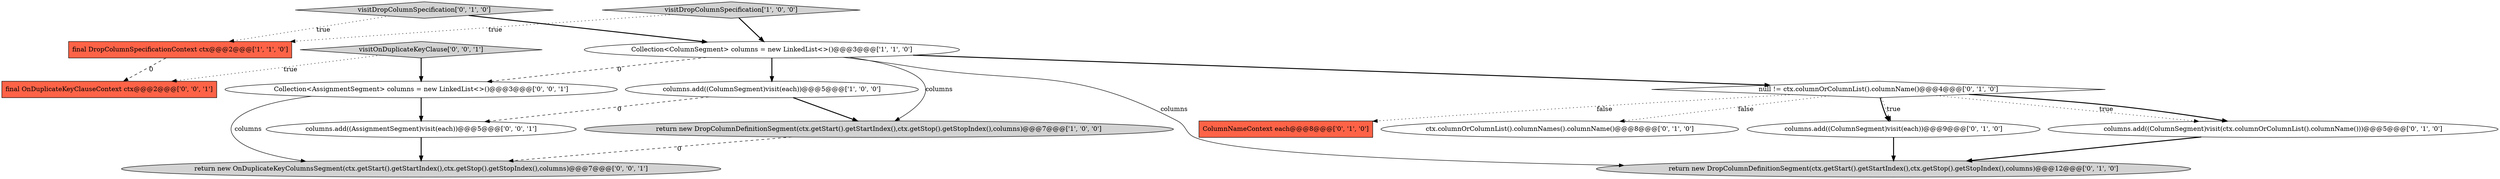 digraph {
12 [style = filled, label = "columns.add((AssignmentSegment)visit(each))@@@5@@@['0', '0', '1']", fillcolor = white, shape = ellipse image = "AAA0AAABBB3BBB"];
13 [style = filled, label = "visitOnDuplicateKeyClause['0', '0', '1']", fillcolor = lightgray, shape = diamond image = "AAA0AAABBB3BBB"];
0 [style = filled, label = "Collection<ColumnSegment> columns = new LinkedList<>()@@@3@@@['1', '1', '0']", fillcolor = white, shape = ellipse image = "AAA0AAABBB1BBB"];
15 [style = filled, label = "Collection<AssignmentSegment> columns = new LinkedList<>()@@@3@@@['0', '0', '1']", fillcolor = white, shape = ellipse image = "AAA0AAABBB3BBB"];
9 [style = filled, label = "visitDropColumnSpecification['0', '1', '0']", fillcolor = lightgray, shape = diamond image = "AAA0AAABBB2BBB"];
14 [style = filled, label = "final OnDuplicateKeyClauseContext ctx@@@2@@@['0', '0', '1']", fillcolor = tomato, shape = box image = "AAA0AAABBB3BBB"];
7 [style = filled, label = "columns.add((ColumnSegment)visit(ctx.columnOrColumnList().columnName()))@@@5@@@['0', '1', '0']", fillcolor = white, shape = ellipse image = "AAA1AAABBB2BBB"];
16 [style = filled, label = "return new OnDuplicateKeyColumnsSegment(ctx.getStart().getStartIndex(),ctx.getStop().getStopIndex(),columns)@@@7@@@['0', '0', '1']", fillcolor = lightgray, shape = ellipse image = "AAA0AAABBB3BBB"];
5 [style = filled, label = "null != ctx.columnOrColumnList().columnName()@@@4@@@['0', '1', '0']", fillcolor = white, shape = diamond image = "AAA1AAABBB2BBB"];
6 [style = filled, label = "columns.add((ColumnSegment)visit(each))@@@9@@@['0', '1', '0']", fillcolor = white, shape = ellipse image = "AAA0AAABBB2BBB"];
8 [style = filled, label = "return new DropColumnDefinitionSegment(ctx.getStart().getStartIndex(),ctx.getStop().getStopIndex(),columns)@@@12@@@['0', '1', '0']", fillcolor = lightgray, shape = ellipse image = "AAA0AAABBB2BBB"];
10 [style = filled, label = "ColumnNameContext each@@@8@@@['0', '1', '0']", fillcolor = tomato, shape = box image = "AAA0AAABBB2BBB"];
11 [style = filled, label = "ctx.columnOrColumnList().columnNames().columnName()@@@8@@@['0', '1', '0']", fillcolor = white, shape = ellipse image = "AAA1AAABBB2BBB"];
1 [style = filled, label = "final DropColumnSpecificationContext ctx@@@2@@@['1', '1', '0']", fillcolor = tomato, shape = box image = "AAA0AAABBB1BBB"];
2 [style = filled, label = "return new DropColumnDefinitionSegment(ctx.getStart().getStartIndex(),ctx.getStop().getStopIndex(),columns)@@@7@@@['1', '0', '0']", fillcolor = lightgray, shape = ellipse image = "AAA0AAABBB1BBB"];
3 [style = filled, label = "visitDropColumnSpecification['1', '0', '0']", fillcolor = lightgray, shape = diamond image = "AAA0AAABBB1BBB"];
4 [style = filled, label = "columns.add((ColumnSegment)visit(each))@@@5@@@['1', '0', '0']", fillcolor = white, shape = ellipse image = "AAA0AAABBB1BBB"];
13->15 [style = bold, label=""];
7->8 [style = bold, label=""];
0->4 [style = bold, label=""];
4->12 [style = dashed, label="0"];
3->1 [style = dotted, label="true"];
15->12 [style = bold, label=""];
9->1 [style = dotted, label="true"];
5->11 [style = dotted, label="false"];
1->14 [style = dashed, label="0"];
9->0 [style = bold, label=""];
15->16 [style = solid, label="columns"];
5->7 [style = dotted, label="true"];
6->8 [style = bold, label=""];
0->8 [style = solid, label="columns"];
4->2 [style = bold, label=""];
12->16 [style = bold, label=""];
5->6 [style = dotted, label="true"];
2->16 [style = dashed, label="0"];
3->0 [style = bold, label=""];
5->10 [style = dotted, label="false"];
0->15 [style = dashed, label="0"];
0->2 [style = solid, label="columns"];
0->5 [style = bold, label=""];
13->14 [style = dotted, label="true"];
5->7 [style = bold, label=""];
5->6 [style = bold, label=""];
}
